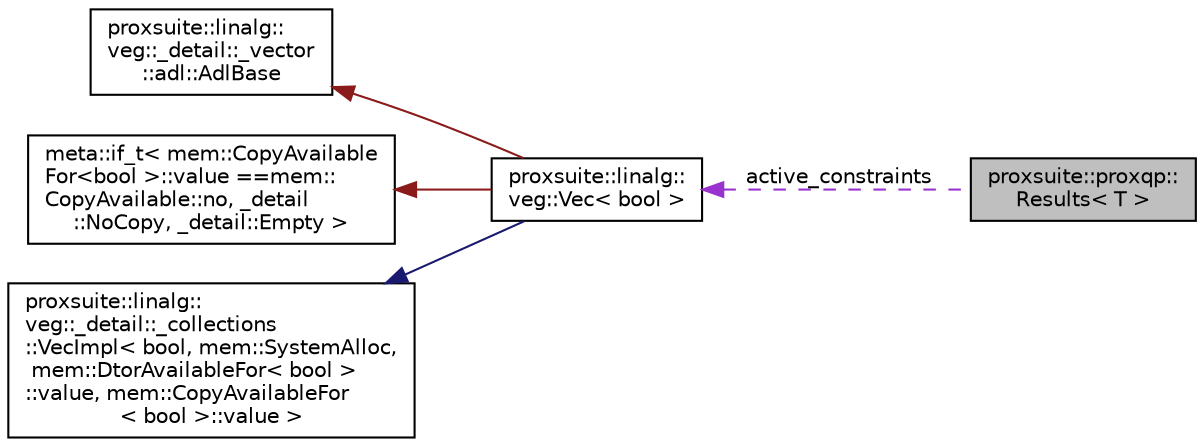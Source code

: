digraph "proxsuite::proxqp::Results&lt; T &gt;"
{
 // LATEX_PDF_SIZE
  bgcolor="transparent";
  edge [fontname="Helvetica",fontsize="10",labelfontname="Helvetica",labelfontsize="10"];
  node [fontname="Helvetica",fontsize="10",shape=record];
  rankdir="LR";
  Node1 [label="proxsuite::proxqp::\lResults\< T \>",height=0.2,width=0.4,color="black", fillcolor="grey75", style="filled", fontcolor="black",tooltip="This class stores all the results of PROXQP solvers with sparse and dense backends."];
  Node2 -> Node1 [dir="back",color="darkorchid3",fontsize="10",style="dashed",label=" active_constraints" ,fontname="Helvetica"];
  Node2 [label="proxsuite::linalg::\lveg::Vec\< bool \>",height=0.2,width=0.4,color="black",URL="$structproxsuite_1_1linalg_1_1veg_1_1_vec.html",tooltip=" "];
  Node3 -> Node2 [dir="back",color="firebrick4",fontsize="10",style="solid",fontname="Helvetica"];
  Node3 [label="proxsuite::linalg::\lveg::_detail::_vector\l::adl::AdlBase",height=0.2,width=0.4,color="black",URL="$structproxsuite_1_1linalg_1_1veg_1_1__detail_1_1__vector_1_1adl_1_1_adl_base.html",tooltip=" "];
  Node4 -> Node2 [dir="back",color="firebrick4",fontsize="10",style="solid",fontname="Helvetica"];
  Node4 [label="meta::if_t\< mem::CopyAvailable\lFor\<bool \>::value ==mem::\lCopyAvailable::no, _detail\l::NoCopy, _detail::Empty \>",height=0.2,width=0.4,color="black",tooltip=" "];
  Node5 -> Node2 [dir="back",color="midnightblue",fontsize="10",style="solid",fontname="Helvetica"];
  Node5 [label="proxsuite::linalg::\lveg::_detail::_collections\l::VecImpl\< bool, mem::SystemAlloc,\l mem::DtorAvailableFor\< bool \>\l::value, mem::CopyAvailableFor\l\< bool \>::value \>",height=0.2,width=0.4,color="black",URL="$structproxsuite_1_1linalg_1_1veg_1_1__detail_1_1__collections_1_1_vec_impl.html",tooltip=" "];
}
